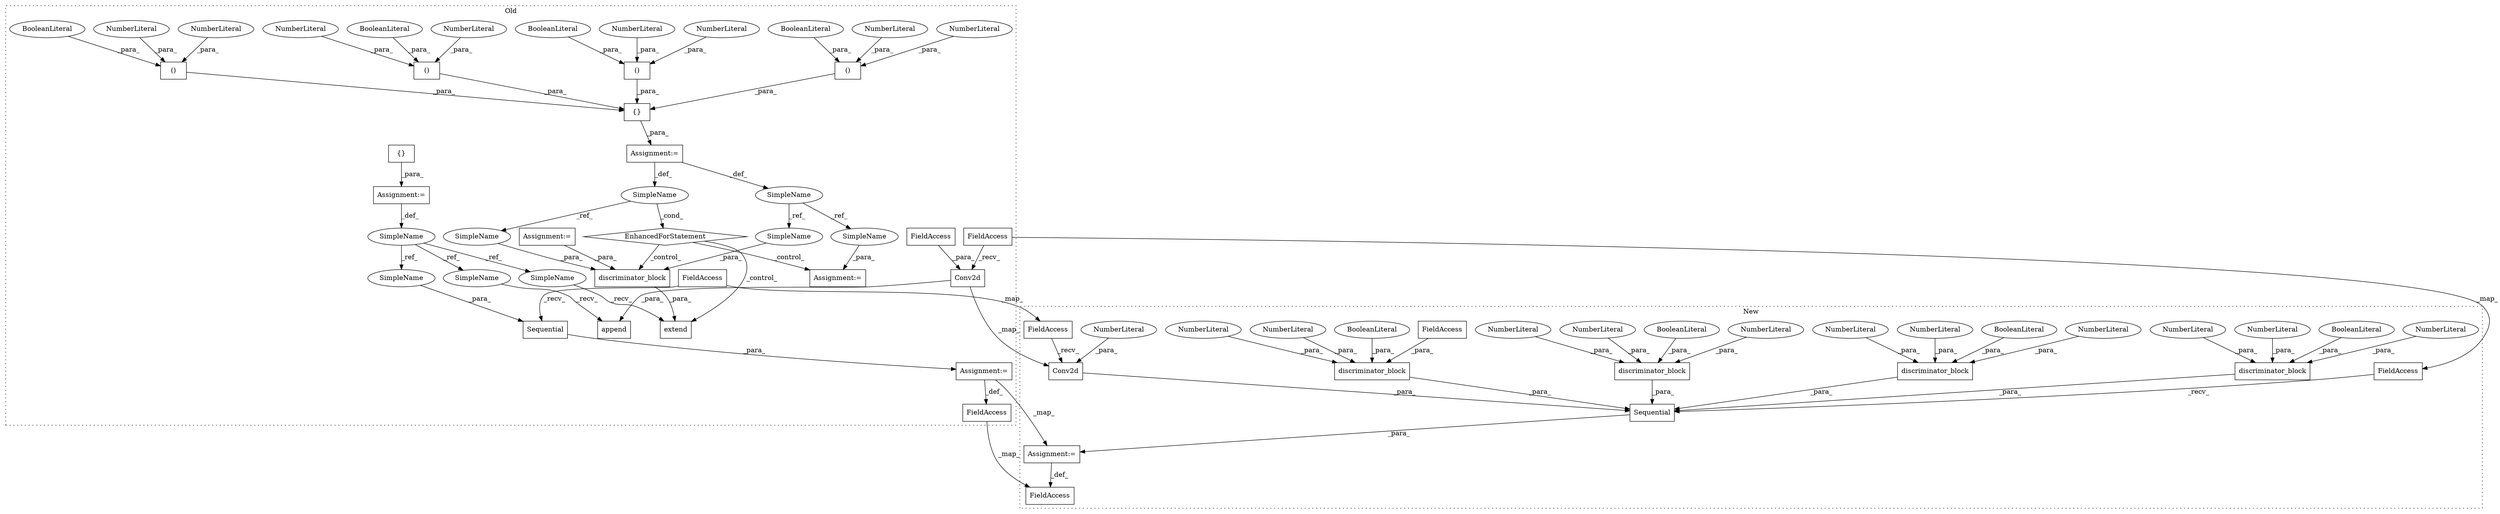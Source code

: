 digraph G {
subgraph cluster0 {
1 [label="append" a="32" s="5294,5337" l="7,1" shape="box"];
3 [label="{}" a="4" s="4822" l="2" shape="box"];
5 [label="Assignment:=" a="7" s="5354" l="1" shape="box"];
6 [label="Assignment:=" a="7" s="4812" l="1" shape="box"];
8 [label="FieldAccess" a="22" s="5344" l="10" shape="box"];
9 [label="SimpleName" a="42" s="4806" l="6" shape="ellipse"];
10 [label="Sequential" a="32" s="5364,5381" l="11,1" shape="box"];
11 [label="extend" a="32" s="5177,5244" l="7,1" shape="box"];
12 [label="()" a="106" s="5083" l="34" shape="box"];
13 [label="NumberLiteral" a="34" s="5099" l="1" shape="ellipse"];
14 [label="()" a="106" s="5042" l="34" shape="box"];
15 [label="NumberLiteral" a="34" s="5042" l="3" shape="ellipse"];
16 [label="()" a="106" s="5124" l="34" shape="box"];
17 [label="NumberLiteral" a="34" s="5140" l="1" shape="ellipse"];
18 [label="()" a="106" s="5001" l="34" shape="box"];
19 [label="NumberLiteral" a="34" s="5016" l="1" shape="ellipse"];
20 [label="NumberLiteral" a="34" s="5124" l="3" shape="ellipse"];
21 [label="NumberLiteral" a="34" s="5083" l="3" shape="ellipse"];
22 [label="NumberLiteral" a="34" s="5001" l="2" shape="ellipse"];
23 [label="NumberLiteral" a="34" s="5058" l="1" shape="ellipse"];
24 [label="{}" a="4" s="4995,5158" l="6,2" shape="box"];
25 [label="SimpleName" a="42" s="4974" l="9" shape="ellipse"];
26 [label="EnhancedForStatement" a="70" s="4858,5160" l="104,2" shape="diamond"];
27 [label="BooleanLiteral" a="9" s="5030" l="5" shape="ellipse"];
28 [label="BooleanLiteral" a="9" s="5154" l="4" shape="ellipse"];
29 [label="BooleanLiteral" a="9" s="5113" l="4" shape="ellipse"];
30 [label="BooleanLiteral" a="9" s="5072" l="4" shape="ellipse"];
31 [label="Assignment:=" a="7" s="4840" l="1" shape="box"];
37 [label="discriminator_block" a="32" s="5184,5243" l="20,1" shape="box"];
38 [label="SimpleName" a="42" s="4923" l="11" shape="ellipse"];
39 [label="Assignment:=" a="7" s="5263" l="1" shape="box"];
40 [label="Assignment:=" a="7" s="4858,5160" l="104,2" shape="box"];
47 [label="Conv2d" a="32" s="5310,5336" l="7,1" shape="box"];
49 [label="FieldAccess" a="22" s="5317" l="11" shape="box"];
61 [label="FieldAccess" a="22" s="5355" l="8" shape="box"];
63 [label="FieldAccess" a="22" s="5301" l="8" shape="box"];
64 [label="SimpleName" a="42" s="5234" l="9" shape="ellipse"];
65 [label="SimpleName" a="42" s="5375" l="6" shape="ellipse"];
66 [label="SimpleName" a="42" s="5287" l="6" shape="ellipse"];
67 [label="SimpleName" a="42" s="5170" l="6" shape="ellipse"];
68 [label="SimpleName" a="42" s="5215" l="11" shape="ellipse"];
69 [label="SimpleName" a="42" s="5264" l="11" shape="ellipse"];
label = "Old";
style="dotted";
}
subgraph cluster1 {
2 [label="Sequential" a="32" s="4806,4996" l="11,1" shape="box"];
4 [label="Assignment:=" a="7" s="4796" l="1" shape="box"];
7 [label="FieldAccess" a="22" s="4786" l="10" shape="box"];
32 [label="discriminator_block" a="32" s="4932,4966" l="20,1" shape="box"];
33 [label="NumberLiteral" a="34" s="4956" l="3" shape="ellipse"];
34 [label="NumberLiteral" a="34" s="4952" l="3" shape="ellipse"];
35 [label="NumberLiteral" a="34" s="4960" l="1" shape="ellipse"];
36 [label="BooleanLiteral" a="9" s="4962" l="4" shape="ellipse"];
41 [label="discriminator_block" a="32" s="4896,4930" l="20,1" shape="box"];
42 [label="NumberLiteral" a="34" s="4920" l="3" shape="ellipse"];
43 [label="NumberLiteral" a="34" s="4916" l="3" shape="ellipse"];
44 [label="NumberLiteral" a="34" s="4924" l="1" shape="ellipse"];
45 [label="BooleanLiteral" a="9" s="4926" l="4" shape="ellipse"];
46 [label="Conv2d" a="32" s="4977,4995" l="7,1" shape="box"];
48 [label="NumberLiteral" a="34" s="4984" l="3" shape="ellipse"];
50 [label="discriminator_block" a="32" s="4861,4894" l="20,1" shape="box"];
51 [label="NumberLiteral" a="34" s="4888" l="1" shape="ellipse"];
52 [label="NumberLiteral" a="34" s="4881" l="2" shape="ellipse"];
53 [label="NumberLiteral" a="34" s="4884" l="3" shape="ellipse"];
54 [label="BooleanLiteral" a="9" s="4890" l="4" shape="ellipse"];
55 [label="discriminator_block" a="32" s="4817,4859" l="20,1" shape="box"];
56 [label="NumberLiteral" a="34" s="4852" l="1" shape="ellipse"];
57 [label="NumberLiteral" a="34" s="4849" l="2" shape="ellipse"];
58 [label="FieldAccess" a="22" s="4837" l="11" shape="box"];
59 [label="BooleanLiteral" a="9" s="4854" l="5" shape="ellipse"];
60 [label="FieldAccess" a="22" s="4968" l="8" shape="box"];
62 [label="FieldAccess" a="22" s="4797" l="8" shape="box"];
label = "New";
style="dotted";
}
2 -> 4 [label="_para_"];
3 -> 6 [label="_para_"];
4 -> 7 [label="_def_"];
5 -> 4 [label="_map_"];
5 -> 8 [label="_def_"];
6 -> 9 [label="_def_"];
8 -> 7 [label="_map_"];
9 -> 67 [label="_ref_"];
9 -> 65 [label="_ref_"];
9 -> 66 [label="_ref_"];
10 -> 5 [label="_para_"];
12 -> 24 [label="_para_"];
13 -> 12 [label="_para_"];
14 -> 24 [label="_para_"];
15 -> 14 [label="_para_"];
16 -> 24 [label="_para_"];
17 -> 16 [label="_para_"];
18 -> 24 [label="_para_"];
19 -> 18 [label="_para_"];
20 -> 16 [label="_para_"];
21 -> 12 [label="_para_"];
22 -> 18 [label="_para_"];
23 -> 14 [label="_para_"];
24 -> 40 [label="_para_"];
25 -> 64 [label="_ref_"];
25 -> 26 [label="_cond_"];
26 -> 39 [label="_control_"];
26 -> 37 [label="_control_"];
26 -> 11 [label="_control_"];
27 -> 18 [label="_para_"];
28 -> 16 [label="_para_"];
29 -> 12 [label="_para_"];
30 -> 14 [label="_para_"];
31 -> 37 [label="_para_"];
32 -> 2 [label="_para_"];
33 -> 32 [label="_para_"];
34 -> 32 [label="_para_"];
35 -> 32 [label="_para_"];
36 -> 32 [label="_para_"];
37 -> 11 [label="_para_"];
38 -> 69 [label="_ref_"];
38 -> 68 [label="_ref_"];
40 -> 38 [label="_def_"];
40 -> 25 [label="_def_"];
41 -> 2 [label="_para_"];
42 -> 41 [label="_para_"];
43 -> 41 [label="_para_"];
44 -> 41 [label="_para_"];
45 -> 41 [label="_para_"];
46 -> 2 [label="_para_"];
47 -> 1 [label="_para_"];
47 -> 46 [label="_map_"];
48 -> 46 [label="_para_"];
49 -> 47 [label="_para_"];
50 -> 2 [label="_para_"];
51 -> 50 [label="_para_"];
52 -> 50 [label="_para_"];
53 -> 50 [label="_para_"];
54 -> 50 [label="_para_"];
55 -> 2 [label="_para_"];
56 -> 55 [label="_para_"];
57 -> 55 [label="_para_"];
58 -> 55 [label="_para_"];
59 -> 55 [label="_para_"];
60 -> 46 [label="_recv_"];
61 -> 10 [label="_recv_"];
61 -> 60 [label="_map_"];
62 -> 2 [label="_recv_"];
63 -> 47 [label="_recv_"];
63 -> 62 [label="_map_"];
64 -> 37 [label="_para_"];
65 -> 10 [label="_para_"];
66 -> 1 [label="_recv_"];
67 -> 11 [label="_recv_"];
68 -> 37 [label="_para_"];
69 -> 39 [label="_para_"];
}